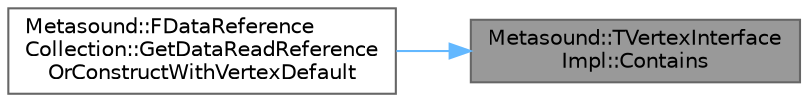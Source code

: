digraph "Metasound::TVertexInterfaceImpl::Contains"
{
 // INTERACTIVE_SVG=YES
 // LATEX_PDF_SIZE
  bgcolor="transparent";
  edge [fontname=Helvetica,fontsize=10,labelfontname=Helvetica,labelfontsize=10];
  node [fontname=Helvetica,fontsize=10,shape=box,height=0.2,width=0.4];
  rankdir="RL";
  Node1 [id="Node000001",label="Metasound::TVertexInterface\lImpl::Contains",height=0.2,width=0.4,color="gray40", fillcolor="grey60", style="filled", fontcolor="black",tooltip="Returns true if the group contains a vertex with a matching key."];
  Node1 -> Node2 [id="edge1_Node000001_Node000002",dir="back",color="steelblue1",style="solid",tooltip=" "];
  Node2 [id="Node000002",label="Metasound::FDataReference\lCollection::GetDataReadReference\lOrConstructWithVertexDefault",height=0.2,width=0.4,color="grey40", fillcolor="white", style="filled",URL="$d5/db1/classMetasound_1_1FDataReferenceCollection.html#ab11e245f9cdd97620ec1f208cf6bfb7d",tooltip="Returns a readable data ref from the collection or construct one if one is not there with the default..."];
}
